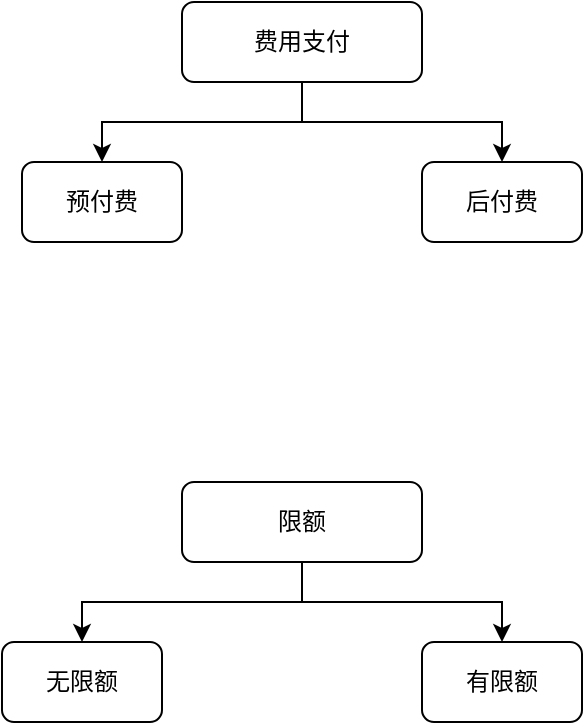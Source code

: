 <mxfile version="12.2.6" type="github" pages="3">
  <diagram id="3_ZjLAeTTAKWYFZcqTrT" name="Page-1">
    <mxGraphModel dx="992" dy="703" grid="1" gridSize="10" guides="1" tooltips="1" connect="1" arrows="1" fold="1" page="1" pageScale="1" pageWidth="827" pageHeight="1169" math="0" shadow="0">
      <root>
        <mxCell id="0"/>
        <mxCell id="1" parent="0"/>
        <mxCell id="U-_pUKBOb-ysk7fePvCg-2" style="edgeStyle=orthogonalEdgeStyle;rounded=0;orthogonalLoop=1;jettySize=auto;html=1;exitX=0.5;exitY=1;exitDx=0;exitDy=0;" edge="1" parent="1" source="U-_pUKBOb-ysk7fePvCg-1" target="U-_pUKBOb-ysk7fePvCg-3">
          <mxGeometry relative="1" as="geometry">
            <mxPoint x="120" y="120" as="targetPoint"/>
          </mxGeometry>
        </mxCell>
        <mxCell id="U-_pUKBOb-ysk7fePvCg-5" style="edgeStyle=orthogonalEdgeStyle;rounded=0;orthogonalLoop=1;jettySize=auto;html=1;entryX=0.5;entryY=0;entryDx=0;entryDy=0;" edge="1" parent="1" source="U-_pUKBOb-ysk7fePvCg-1" target="U-_pUKBOb-ysk7fePvCg-4">
          <mxGeometry relative="1" as="geometry"/>
        </mxCell>
        <mxCell id="U-_pUKBOb-ysk7fePvCg-1" value="费用支付" style="rounded=1;whiteSpace=wrap;html=1;" vertex="1" parent="1">
          <mxGeometry x="160" y="40" width="120" height="40" as="geometry"/>
        </mxCell>
        <mxCell id="U-_pUKBOb-ysk7fePvCg-3" value="预付费" style="rounded=1;whiteSpace=wrap;html=1;" vertex="1" parent="1">
          <mxGeometry x="80" y="120" width="80" height="40" as="geometry"/>
        </mxCell>
        <mxCell id="U-_pUKBOb-ysk7fePvCg-4" value="后付费" style="rounded=1;whiteSpace=wrap;html=1;" vertex="1" parent="1">
          <mxGeometry x="280" y="120" width="80" height="40" as="geometry"/>
        </mxCell>
        <mxCell id="U-_pUKBOb-ysk7fePvCg-13" style="edgeStyle=orthogonalEdgeStyle;rounded=0;orthogonalLoop=1;jettySize=auto;html=1;entryX=0.5;entryY=0;entryDx=0;entryDy=0;exitX=0.5;exitY=1;exitDx=0;exitDy=0;" edge="1" parent="1" source="U-_pUKBOb-ysk7fePvCg-10" target="U-_pUKBOb-ysk7fePvCg-11">
          <mxGeometry relative="1" as="geometry"/>
        </mxCell>
        <mxCell id="U-_pUKBOb-ysk7fePvCg-14" style="edgeStyle=orthogonalEdgeStyle;rounded=0;orthogonalLoop=1;jettySize=auto;html=1;entryX=0.5;entryY=0;entryDx=0;entryDy=0;" edge="1" parent="1" source="U-_pUKBOb-ysk7fePvCg-10" target="U-_pUKBOb-ysk7fePvCg-12">
          <mxGeometry relative="1" as="geometry"/>
        </mxCell>
        <mxCell id="U-_pUKBOb-ysk7fePvCg-10" value="限额" style="rounded=1;whiteSpace=wrap;html=1;" vertex="1" parent="1">
          <mxGeometry x="160" y="280" width="120" height="40" as="geometry"/>
        </mxCell>
        <mxCell id="U-_pUKBOb-ysk7fePvCg-11" value="无限额" style="rounded=1;whiteSpace=wrap;html=1;" vertex="1" parent="1">
          <mxGeometry x="70" y="360" width="80" height="40" as="geometry"/>
        </mxCell>
        <mxCell id="U-_pUKBOb-ysk7fePvCg-12" value="有限额" style="rounded=1;whiteSpace=wrap;html=1;" vertex="1" parent="1">
          <mxGeometry x="280" y="360" width="80" height="40" as="geometry"/>
        </mxCell>
      </root>
    </mxGraphModel>
  </diagram>
  <diagram id="0-O_Ld3KRyLhodqq4zNI" name="Page-2">
    <mxGraphModel dx="992" dy="703" grid="1" gridSize="10" guides="1" tooltips="1" connect="1" arrows="1" fold="1" page="1" pageScale="1" pageWidth="827" pageHeight="1169" math="0" shadow="0">
      <root>
        <mxCell id="rxaeanNLdmHs-6CwDDip-0"/>
        <mxCell id="rxaeanNLdmHs-6CwDDip-1" parent="rxaeanNLdmHs-6CwDDip-0"/>
        <mxCell id="36JGEwnTS15187AoJ47l-0" value="有限额" style="rounded=1;whiteSpace=wrap;html=1;" vertex="1" parent="rxaeanNLdmHs-6CwDDip-1">
          <mxGeometry x="80" y="80" width="80" height="40" as="geometry"/>
        </mxCell>
      </root>
    </mxGraphModel>
  </diagram>
  <diagram id="2-KrP1FRAbXCSNeIhBuP" name="Page-3">
    <mxGraphModel dx="992" dy="703" grid="1" gridSize="10" guides="1" tooltips="1" connect="1" arrows="1" fold="1" page="1" pageScale="1" pageWidth="827" pageHeight="1169" math="0" shadow="0">
      <root>
        <mxCell id="QQjnM9llz2zOyUq-kUEm-0"/>
        <mxCell id="QQjnM9llz2zOyUq-kUEm-1" parent="QQjnM9llz2zOyUq-kUEm-0"/>
        <mxCell id="QQjnM9llz2zOyUq-kUEm-2" value="高德——地图" style="rounded=1;whiteSpace=wrap;html=1;" vertex="1" parent="QQjnM9llz2zOyUq-kUEm-1">
          <mxGeometry x="120" y="40" width="120" height="40" as="geometry"/>
        </mxCell>
        <mxCell id="QQjnM9llz2zOyUq-kUEm-3" value="极光推送" style="rounded=1;whiteSpace=wrap;html=1;" vertex="1" parent="QQjnM9llz2zOyUq-kUEm-1">
          <mxGeometry x="120" y="120" width="120" height="40" as="geometry"/>
        </mxCell>
        <mxCell id="QQjnM9llz2zOyUq-kUEm-5" value="亿美——短信" style="rounded=1;whiteSpace=wrap;html=1;" vertex="1" parent="QQjnM9llz2zOyUq-kUEm-1">
          <mxGeometry x="120" y="200" width="120" height="40" as="geometry"/>
        </mxCell>
        <mxCell id="QQjnM9llz2zOyUq-kUEm-6" value="容联云——虚拟号" style="rounded=1;whiteSpace=wrap;html=1;" vertex="1" parent="QQjnM9llz2zOyUq-kUEm-1">
          <mxGeometry x="120" y="280" width="120" height="40" as="geometry"/>
        </mxCell>
      </root>
    </mxGraphModel>
  </diagram>
</mxfile>
